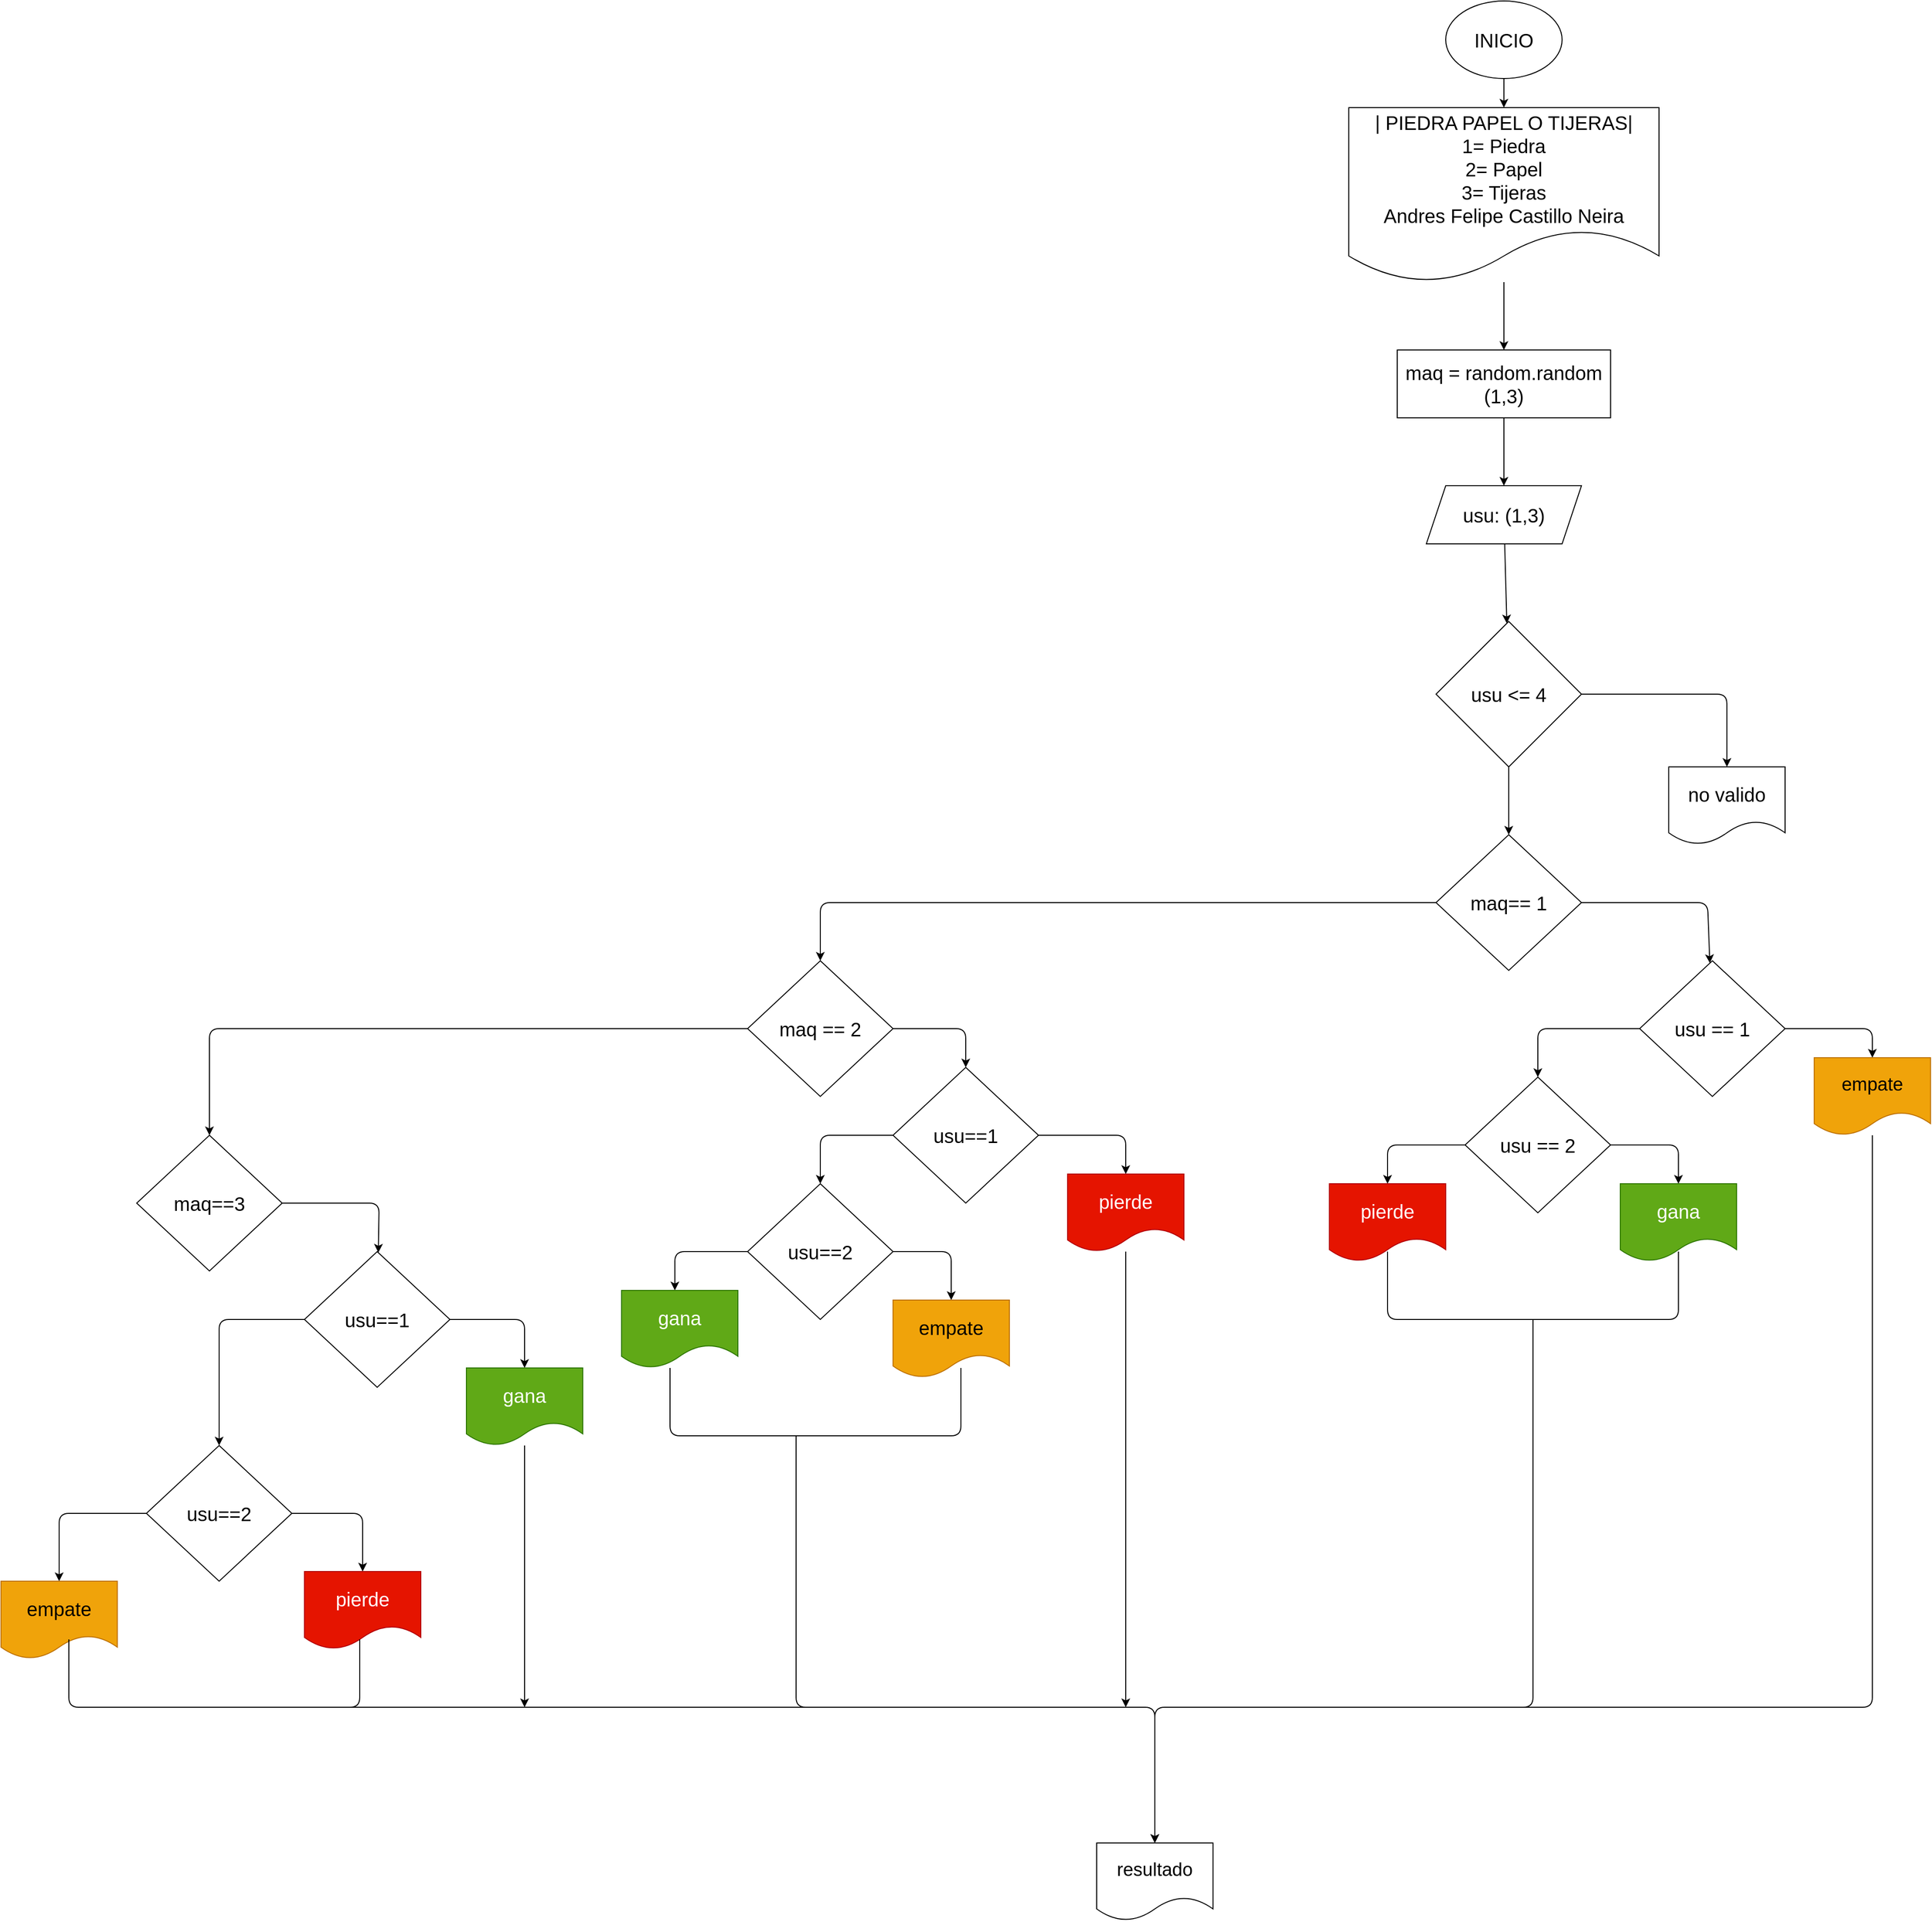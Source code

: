<mxfile>
    <diagram id="rDQpFtQkCq-1foGBs8W9" name="Página-1">
        <mxGraphModel dx="2290" dy="542" grid="1" gridSize="10" guides="1" tooltips="1" connect="1" arrows="1" fold="1" page="1" pageScale="1" pageWidth="827" pageHeight="1169" math="0" shadow="0">
            <root>
                <mxCell id="0"/>
                <mxCell id="1" parent="0"/>
                <mxCell id="4" value="" style="edgeStyle=none;html=1;fontSize=20;" edge="1" parent="1" source="2" target="3">
                    <mxGeometry relative="1" as="geometry"/>
                </mxCell>
                <mxCell id="2" value="INICIO" style="ellipse;whiteSpace=wrap;html=1;fontSize=20;" vertex="1" parent="1">
                    <mxGeometry x="200" width="120" height="80" as="geometry"/>
                </mxCell>
                <mxCell id="6" value="" style="edgeStyle=none;html=1;fontSize=20;" edge="1" parent="1" source="3" target="5">
                    <mxGeometry relative="1" as="geometry"/>
                </mxCell>
                <mxCell id="3" value="| PIEDRA PAPEL O TIJERAS|&lt;br&gt;1= Piedra&lt;br&gt;2= Papel&lt;br&gt;3= Tijeras&lt;br&gt;&lt;div style=&quot;&quot;&gt;&lt;span style=&quot;background-color: initial;&quot;&gt;Andres Felipe Castillo Neira&lt;/span&gt;&lt;/div&gt;" style="shape=document;whiteSpace=wrap;html=1;boundedLbl=1;fontSize=20;" vertex="1" parent="1">
                    <mxGeometry x="100" y="110" width="320" height="180" as="geometry"/>
                </mxCell>
                <mxCell id="8" value="" style="edgeStyle=none;html=1;fontSize=20;" edge="1" parent="1" source="5" target="7">
                    <mxGeometry relative="1" as="geometry"/>
                </mxCell>
                <mxCell id="5" value="maq = random.random (1,3)" style="whiteSpace=wrap;html=1;fontSize=20;" vertex="1" parent="1">
                    <mxGeometry x="150" y="360" width="220" height="70" as="geometry"/>
                </mxCell>
                <mxCell id="48" value="" style="edgeStyle=none;html=1;fontSize=19;" edge="1" parent="1" source="7" target="47">
                    <mxGeometry relative="1" as="geometry"/>
                </mxCell>
                <mxCell id="7" value="usu: (1,3)" style="shape=parallelogram;perimeter=parallelogramPerimeter;whiteSpace=wrap;html=1;fixedSize=1;fontSize=20;" vertex="1" parent="1">
                    <mxGeometry x="180" y="500" width="160" height="60" as="geometry"/>
                </mxCell>
                <mxCell id="12" value="" style="edgeStyle=none;html=1;fontSize=20;" edge="1" parent="1" source="9" target="11">
                    <mxGeometry relative="1" as="geometry">
                        <Array as="points">
                            <mxPoint x="470" y="930"/>
                        </Array>
                    </mxGeometry>
                </mxCell>
                <mxCell id="27" value="" style="edgeStyle=none;html=1;fontSize=19;" edge="1" parent="1" source="9" target="26">
                    <mxGeometry relative="1" as="geometry">
                        <Array as="points">
                            <mxPoint x="-445" y="930"/>
                        </Array>
                    </mxGeometry>
                </mxCell>
                <mxCell id="9" value="maq== 1" style="rhombus;whiteSpace=wrap;html=1;fontSize=20;" vertex="1" parent="1">
                    <mxGeometry x="190" y="860" width="150" height="140" as="geometry"/>
                </mxCell>
                <mxCell id="14" style="edgeStyle=none;html=1;exitX=1;exitY=0.5;exitDx=0;exitDy=0;entryX=0.5;entryY=0;entryDx=0;entryDy=0;fontSize=19;" edge="1" parent="1" source="11" target="13">
                    <mxGeometry relative="1" as="geometry">
                        <Array as="points">
                            <mxPoint x="640" y="1060"/>
                        </Array>
                    </mxGeometry>
                </mxCell>
                <mxCell id="16" value="" style="edgeStyle=none;html=1;fontSize=19;" edge="1" parent="1" source="11" target="15">
                    <mxGeometry relative="1" as="geometry">
                        <Array as="points">
                            <mxPoint x="295" y="1060"/>
                        </Array>
                    </mxGeometry>
                </mxCell>
                <mxCell id="11" value="usu == 1" style="rhombus;whiteSpace=wrap;html=1;fontSize=20;" vertex="1" parent="1">
                    <mxGeometry x="400" y="990" width="150" height="140" as="geometry"/>
                </mxCell>
                <mxCell id="13" value="empate" style="shape=document;whiteSpace=wrap;html=1;boundedLbl=1;fontSize=19;fillColor=#f0a30a;fontColor=#000000;strokeColor=#BD7000;" vertex="1" parent="1">
                    <mxGeometry x="580" y="1090" width="120" height="80" as="geometry"/>
                </mxCell>
                <mxCell id="18" value="" style="edgeStyle=none;html=1;fontSize=19;" edge="1" parent="1" source="15" target="17">
                    <mxGeometry relative="1" as="geometry">
                        <Array as="points">
                            <mxPoint x="440" y="1180"/>
                        </Array>
                    </mxGeometry>
                </mxCell>
                <mxCell id="56" style="edgeStyle=none;html=1;entryX=0.5;entryY=0;entryDx=0;entryDy=0;fontSize=19;" edge="1" parent="1" source="15" target="55">
                    <mxGeometry relative="1" as="geometry">
                        <Array as="points">
                            <mxPoint x="140" y="1180"/>
                        </Array>
                    </mxGeometry>
                </mxCell>
                <mxCell id="15" value="usu == 2" style="rhombus;whiteSpace=wrap;html=1;fontSize=20;" vertex="1" parent="1">
                    <mxGeometry x="220" y="1110" width="150" height="140" as="geometry"/>
                </mxCell>
                <mxCell id="17" value="gana" style="shape=document;whiteSpace=wrap;html=1;boundedLbl=1;fontSize=20;fillColor=#60a917;fontColor=#ffffff;strokeColor=#2D7600;" vertex="1" parent="1">
                    <mxGeometry x="380" y="1220" width="120" height="80" as="geometry"/>
                </mxCell>
                <mxCell id="29" value="" style="edgeStyle=none;html=1;fontSize=19;" edge="1" parent="1" source="26" target="28">
                    <mxGeometry relative="1" as="geometry">
                        <Array as="points">
                            <mxPoint x="-295" y="1060"/>
                        </Array>
                    </mxGeometry>
                </mxCell>
                <mxCell id="44" style="edgeStyle=none;html=1;entryX=0.5;entryY=0;entryDx=0;entryDy=0;fontSize=19;" edge="1" parent="1" source="26" target="43">
                    <mxGeometry relative="1" as="geometry">
                        <Array as="points">
                            <mxPoint x="-1075" y="1060"/>
                        </Array>
                    </mxGeometry>
                </mxCell>
                <mxCell id="26" value="maq == 2" style="rhombus;whiteSpace=wrap;html=1;fontSize=20;" vertex="1" parent="1">
                    <mxGeometry x="-520" y="990" width="150" height="140" as="geometry"/>
                </mxCell>
                <mxCell id="32" value="" style="edgeStyle=none;html=1;fontSize=19;" edge="1" parent="1" source="28" target="31">
                    <mxGeometry relative="1" as="geometry">
                        <Array as="points">
                            <mxPoint x="-130" y="1170"/>
                        </Array>
                    </mxGeometry>
                </mxCell>
                <mxCell id="34" value="" style="edgeStyle=none;html=1;fontSize=19;" edge="1" parent="1" source="28" target="33">
                    <mxGeometry relative="1" as="geometry">
                        <Array as="points">
                            <mxPoint x="-445" y="1170"/>
                        </Array>
                    </mxGeometry>
                </mxCell>
                <mxCell id="28" value="usu==1" style="rhombus;whiteSpace=wrap;html=1;fontSize=20;" vertex="1" parent="1">
                    <mxGeometry x="-370" y="1100" width="150" height="140" as="geometry"/>
                </mxCell>
                <mxCell id="82" style="edgeStyle=none;html=1;fontSize=19;" edge="1" parent="1" source="31">
                    <mxGeometry relative="1" as="geometry">
                        <mxPoint x="-130" y="1760" as="targetPoint"/>
                    </mxGeometry>
                </mxCell>
                <mxCell id="31" value="pierde" style="shape=document;whiteSpace=wrap;html=1;boundedLbl=1;fontSize=20;fillColor=#e51400;fontColor=#ffffff;strokeColor=#B20000;" vertex="1" parent="1">
                    <mxGeometry x="-190" y="1210" width="120" height="80" as="geometry"/>
                </mxCell>
                <mxCell id="36" value="" style="edgeStyle=none;html=1;fontSize=19;" edge="1" parent="1" source="33" target="35">
                    <mxGeometry relative="1" as="geometry">
                        <Array as="points">
                            <mxPoint x="-310" y="1290"/>
                        </Array>
                    </mxGeometry>
                </mxCell>
                <mxCell id="38" value="" style="edgeStyle=none;html=1;fontSize=19;" edge="1" parent="1" source="33">
                    <mxGeometry relative="1" as="geometry">
                        <mxPoint x="-595" y="1330" as="targetPoint"/>
                        <Array as="points">
                            <mxPoint x="-595" y="1290"/>
                        </Array>
                    </mxGeometry>
                </mxCell>
                <mxCell id="33" value="usu==2" style="rhombus;whiteSpace=wrap;html=1;fontSize=20;" vertex="1" parent="1">
                    <mxGeometry x="-520" y="1220" width="150" height="140" as="geometry"/>
                </mxCell>
                <mxCell id="35" value="empate" style="shape=document;whiteSpace=wrap;html=1;boundedLbl=1;fontSize=20;fillColor=#f0a30a;fontColor=#000000;strokeColor=#BD7000;" vertex="1" parent="1">
                    <mxGeometry x="-370" y="1340" width="120" height="80" as="geometry"/>
                </mxCell>
                <mxCell id="39" value="gana" style="shape=document;whiteSpace=wrap;html=1;boundedLbl=1;fontSize=20;fillColor=#60a917;fontColor=#ffffff;strokeColor=#2D7600;" vertex="1" parent="1">
                    <mxGeometry x="-650" y="1330" width="120" height="80" as="geometry"/>
                </mxCell>
                <mxCell id="46" value="" style="edgeStyle=none;html=1;fontSize=19;" edge="1" parent="1" source="43" target="45">
                    <mxGeometry relative="1" as="geometry">
                        <Array as="points">
                            <mxPoint x="-900" y="1240"/>
                        </Array>
                    </mxGeometry>
                </mxCell>
                <mxCell id="43" value="maq==3" style="rhombus;whiteSpace=wrap;html=1;fontSize=20;" vertex="1" parent="1">
                    <mxGeometry x="-1150" y="1170" width="150" height="140" as="geometry"/>
                </mxCell>
                <mxCell id="58" value="" style="edgeStyle=none;html=1;fontSize=19;" edge="1" parent="1" source="45" target="57">
                    <mxGeometry relative="1" as="geometry">
                        <Array as="points">
                            <mxPoint x="-750" y="1360"/>
                        </Array>
                    </mxGeometry>
                </mxCell>
                <mxCell id="63" value="" style="edgeStyle=none;html=1;fontSize=19;" edge="1" parent="1" source="45" target="62">
                    <mxGeometry relative="1" as="geometry">
                        <Array as="points">
                            <mxPoint x="-1065" y="1360"/>
                        </Array>
                    </mxGeometry>
                </mxCell>
                <mxCell id="45" value="usu==1" style="rhombus;whiteSpace=wrap;html=1;fontSize=20;" vertex="1" parent="1">
                    <mxGeometry x="-977" y="1290" width="150" height="140" as="geometry"/>
                </mxCell>
                <mxCell id="50" value="" style="edgeStyle=none;html=1;fontSize=19;" edge="1" parent="1" source="47" target="49">
                    <mxGeometry relative="1" as="geometry">
                        <Array as="points">
                            <mxPoint x="490" y="715"/>
                        </Array>
                    </mxGeometry>
                </mxCell>
                <mxCell id="51" style="edgeStyle=none;html=1;entryX=0.5;entryY=0;entryDx=0;entryDy=0;fontSize=19;" edge="1" parent="1" source="47" target="9">
                    <mxGeometry relative="1" as="geometry"/>
                </mxCell>
                <mxCell id="47" value="usu &amp;lt;= 4" style="rhombus;whiteSpace=wrap;html=1;fontSize=20;" vertex="1" parent="1">
                    <mxGeometry x="190" y="640" width="150" height="150" as="geometry"/>
                </mxCell>
                <mxCell id="49" value="no valido" style="shape=document;whiteSpace=wrap;html=1;boundedLbl=1;fontSize=20;" vertex="1" parent="1">
                    <mxGeometry x="430" y="790" width="120" height="80" as="geometry"/>
                </mxCell>
                <mxCell id="55" value="pierde" style="shape=document;whiteSpace=wrap;html=1;boundedLbl=1;fontSize=20;fillColor=#e51400;fontColor=#ffffff;strokeColor=#B20000;" vertex="1" parent="1">
                    <mxGeometry x="80" y="1220" width="120" height="80" as="geometry"/>
                </mxCell>
                <mxCell id="57" value="gana" style="shape=document;whiteSpace=wrap;html=1;boundedLbl=1;fontSize=20;fillColor=#60a917;fontColor=#ffffff;strokeColor=#2D7600;" vertex="1" parent="1">
                    <mxGeometry x="-810" y="1410" width="120" height="80" as="geometry"/>
                </mxCell>
                <mxCell id="65" value="" style="edgeStyle=none;html=1;fontSize=19;" edge="1" parent="1" source="62" target="64">
                    <mxGeometry relative="1" as="geometry">
                        <Array as="points">
                            <mxPoint x="-917" y="1560"/>
                        </Array>
                    </mxGeometry>
                </mxCell>
                <mxCell id="67" value="" style="edgeStyle=none;html=1;fontSize=19;" edge="1" parent="1" source="62" target="66">
                    <mxGeometry relative="1" as="geometry">
                        <Array as="points">
                            <mxPoint x="-1230" y="1560"/>
                        </Array>
                    </mxGeometry>
                </mxCell>
                <mxCell id="62" value="usu==2" style="rhombus;whiteSpace=wrap;html=1;fontSize=20;" vertex="1" parent="1">
                    <mxGeometry x="-1140" y="1490" width="150" height="140" as="geometry"/>
                </mxCell>
                <mxCell id="64" value="pierde" style="shape=document;whiteSpace=wrap;html=1;boundedLbl=1;fontSize=20;fillColor=#e51400;fontColor=#ffffff;strokeColor=#B20000;" vertex="1" parent="1">
                    <mxGeometry x="-977" y="1620" width="120" height="80" as="geometry"/>
                </mxCell>
                <mxCell id="66" value="empate" style="shape=document;whiteSpace=wrap;html=1;boundedLbl=1;fontSize=20;direction=east;rotation=0;fillColor=#f0a30a;fontColor=#000000;strokeColor=#BD7000;" vertex="1" parent="1">
                    <mxGeometry x="-1290" y="1630" width="120" height="80" as="geometry"/>
                </mxCell>
                <mxCell id="70" value="" style="endArrow=none;html=1;fontSize=19;entryX=0.5;entryY=0.875;entryDx=0;entryDy=0;entryPerimeter=0;exitX=0.5;exitY=0.875;exitDx=0;exitDy=0;exitPerimeter=0;" edge="1" parent="1" source="17" target="55">
                    <mxGeometry width="50" height="50" relative="1" as="geometry">
                        <mxPoint x="440" y="1310" as="sourcePoint"/>
                        <mxPoint x="340" y="1300" as="targetPoint"/>
                        <Array as="points">
                            <mxPoint x="440" y="1360"/>
                            <mxPoint x="140" y="1360"/>
                        </Array>
                    </mxGeometry>
                </mxCell>
                <mxCell id="71" value="" style="endArrow=none;html=1;fontSize=19;entryX=0.5;entryY=0.875;entryDx=0;entryDy=0;entryPerimeter=0;exitX=0.5;exitY=0.875;exitDx=0;exitDy=0;exitPerimeter=0;" edge="1" parent="1">
                    <mxGeometry width="50" height="50" relative="1" as="geometry">
                        <mxPoint x="-300" y="1410" as="sourcePoint"/>
                        <mxPoint x="-600" y="1410" as="targetPoint"/>
                        <Array as="points">
                            <mxPoint x="-300" y="1480"/>
                            <mxPoint x="-600" y="1480"/>
                        </Array>
                    </mxGeometry>
                </mxCell>
                <mxCell id="72" value="" style="endArrow=none;html=1;fontSize=19;entryX=0.5;entryY=0.875;entryDx=0;entryDy=0;entryPerimeter=0;exitX=0.5;exitY=0.875;exitDx=0;exitDy=0;exitPerimeter=0;" edge="1" parent="1">
                    <mxGeometry width="50" height="50" relative="1" as="geometry">
                        <mxPoint x="-920" y="1690" as="sourcePoint"/>
                        <mxPoint x="-1220" y="1690" as="targetPoint"/>
                        <Array as="points">
                            <mxPoint x="-920" y="1760"/>
                            <mxPoint x="-1220" y="1760"/>
                        </Array>
                    </mxGeometry>
                </mxCell>
                <mxCell id="73" value="resultado" style="shape=document;whiteSpace=wrap;html=1;boundedLbl=1;fontSize=19;" vertex="1" parent="1">
                    <mxGeometry x="-160" y="1900" width="120" height="80" as="geometry"/>
                </mxCell>
                <mxCell id="74" value="" style="endArrow=classic;html=1;fontSize=19;entryX=0.5;entryY=0;entryDx=0;entryDy=0;" edge="1" parent="1" target="73">
                    <mxGeometry width="50" height="50" relative="1" as="geometry">
                        <mxPoint x="-470" y="1480" as="sourcePoint"/>
                        <mxPoint x="-100" y="1750" as="targetPoint"/>
                        <Array as="points">
                            <mxPoint x="-470" y="1760"/>
                            <mxPoint x="-100" y="1760"/>
                        </Array>
                    </mxGeometry>
                </mxCell>
                <mxCell id="77" value="" style="endArrow=classic;html=1;fontSize=19;entryX=0.5;entryY=0;entryDx=0;entryDy=0;" edge="1" parent="1" target="73">
                    <mxGeometry width="50" height="50" relative="1" as="geometry">
                        <mxPoint x="290" y="1360" as="sourcePoint"/>
                        <mxPoint x="-100" y="1780" as="targetPoint"/>
                        <Array as="points">
                            <mxPoint x="290" y="1760"/>
                            <mxPoint x="-100" y="1760"/>
                        </Array>
                    </mxGeometry>
                </mxCell>
                <mxCell id="79" value="" style="endArrow=none;html=1;fontSize=19;" edge="1" parent="1" target="13">
                    <mxGeometry width="50" height="50" relative="1" as="geometry">
                        <mxPoint x="250" y="1760" as="sourcePoint"/>
                        <mxPoint x="390" y="1350" as="targetPoint"/>
                        <Array as="points">
                            <mxPoint x="640" y="1760"/>
                        </Array>
                    </mxGeometry>
                </mxCell>
                <mxCell id="83" value="" style="endArrow=none;html=1;fontSize=19;" edge="1" parent="1">
                    <mxGeometry width="50" height="50" relative="1" as="geometry">
                        <mxPoint x="-930" y="1760" as="sourcePoint"/>
                        <mxPoint x="-440" y="1760" as="targetPoint"/>
                        <Array as="points">
                            <mxPoint x="-800" y="1760"/>
                            <mxPoint x="-650" y="1760"/>
                        </Array>
                    </mxGeometry>
                </mxCell>
                <mxCell id="84" value="" style="endArrow=classic;html=1;fontSize=19;" edge="1" parent="1" source="57">
                    <mxGeometry width="50" height="50" relative="1" as="geometry">
                        <mxPoint x="-510" y="1620" as="sourcePoint"/>
                        <mxPoint x="-750" y="1760" as="targetPoint"/>
                    </mxGeometry>
                </mxCell>
            </root>
        </mxGraphModel>
    </diagram>
</mxfile>